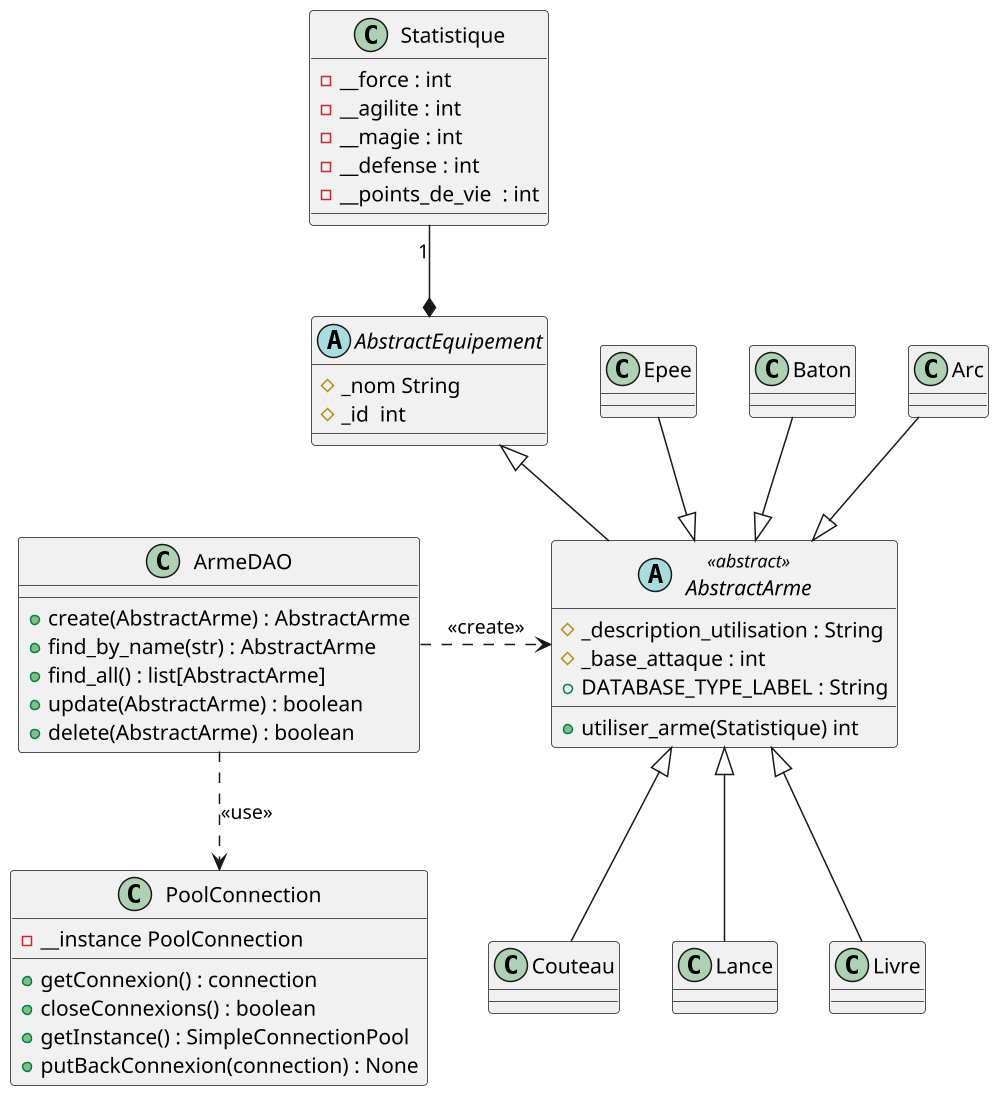 @startuml
scale 1.5
abstract class AbstractEquipement {
	#_nom String
    #_id  int
	 }

abstract class AbstractArme <<abstract>> {
    #_description_utilisation : String
    #_base_attaque : int
    +DATABASE_TYPE_LABEL : String
    +utiliser_arme(Statistique) int
}

	 
class Statistique {
	 -__force : int
	 -__agilite : int
	 -__magie : int
	 -__defense : int
	 -__points_de_vie  : int
}

class ArmeDAO{
+ create(AbstractArme) : AbstractArme
+ find_by_name(str) : AbstractArme
+ find_all() : list[AbstractArme]
+ update(AbstractArme) : boolean
+ delete(AbstractArme) : boolean
}

class PoolConnection{
 - __instance PoolConnection
 + getConnexion() : connection 
 + closeConnexions() : boolean 
 + getInstance() : SimpleConnectionPool 
 + putBackConnexion(connection) : None 
}

AbstractArme<.left. ArmeDAO: <<create>>
ArmeDAO..> PoolConnection: <<use>>

Statistique "1"--* AbstractEquipement
AbstractEquipement <|-- AbstractArme
Epee --|> AbstractArme
Baton --|> AbstractArme
Arc --|> AbstractArme
AbstractArme <|-- Couteau
AbstractArme <|-- Lance
AbstractArme <|-- Livre

@enduml
